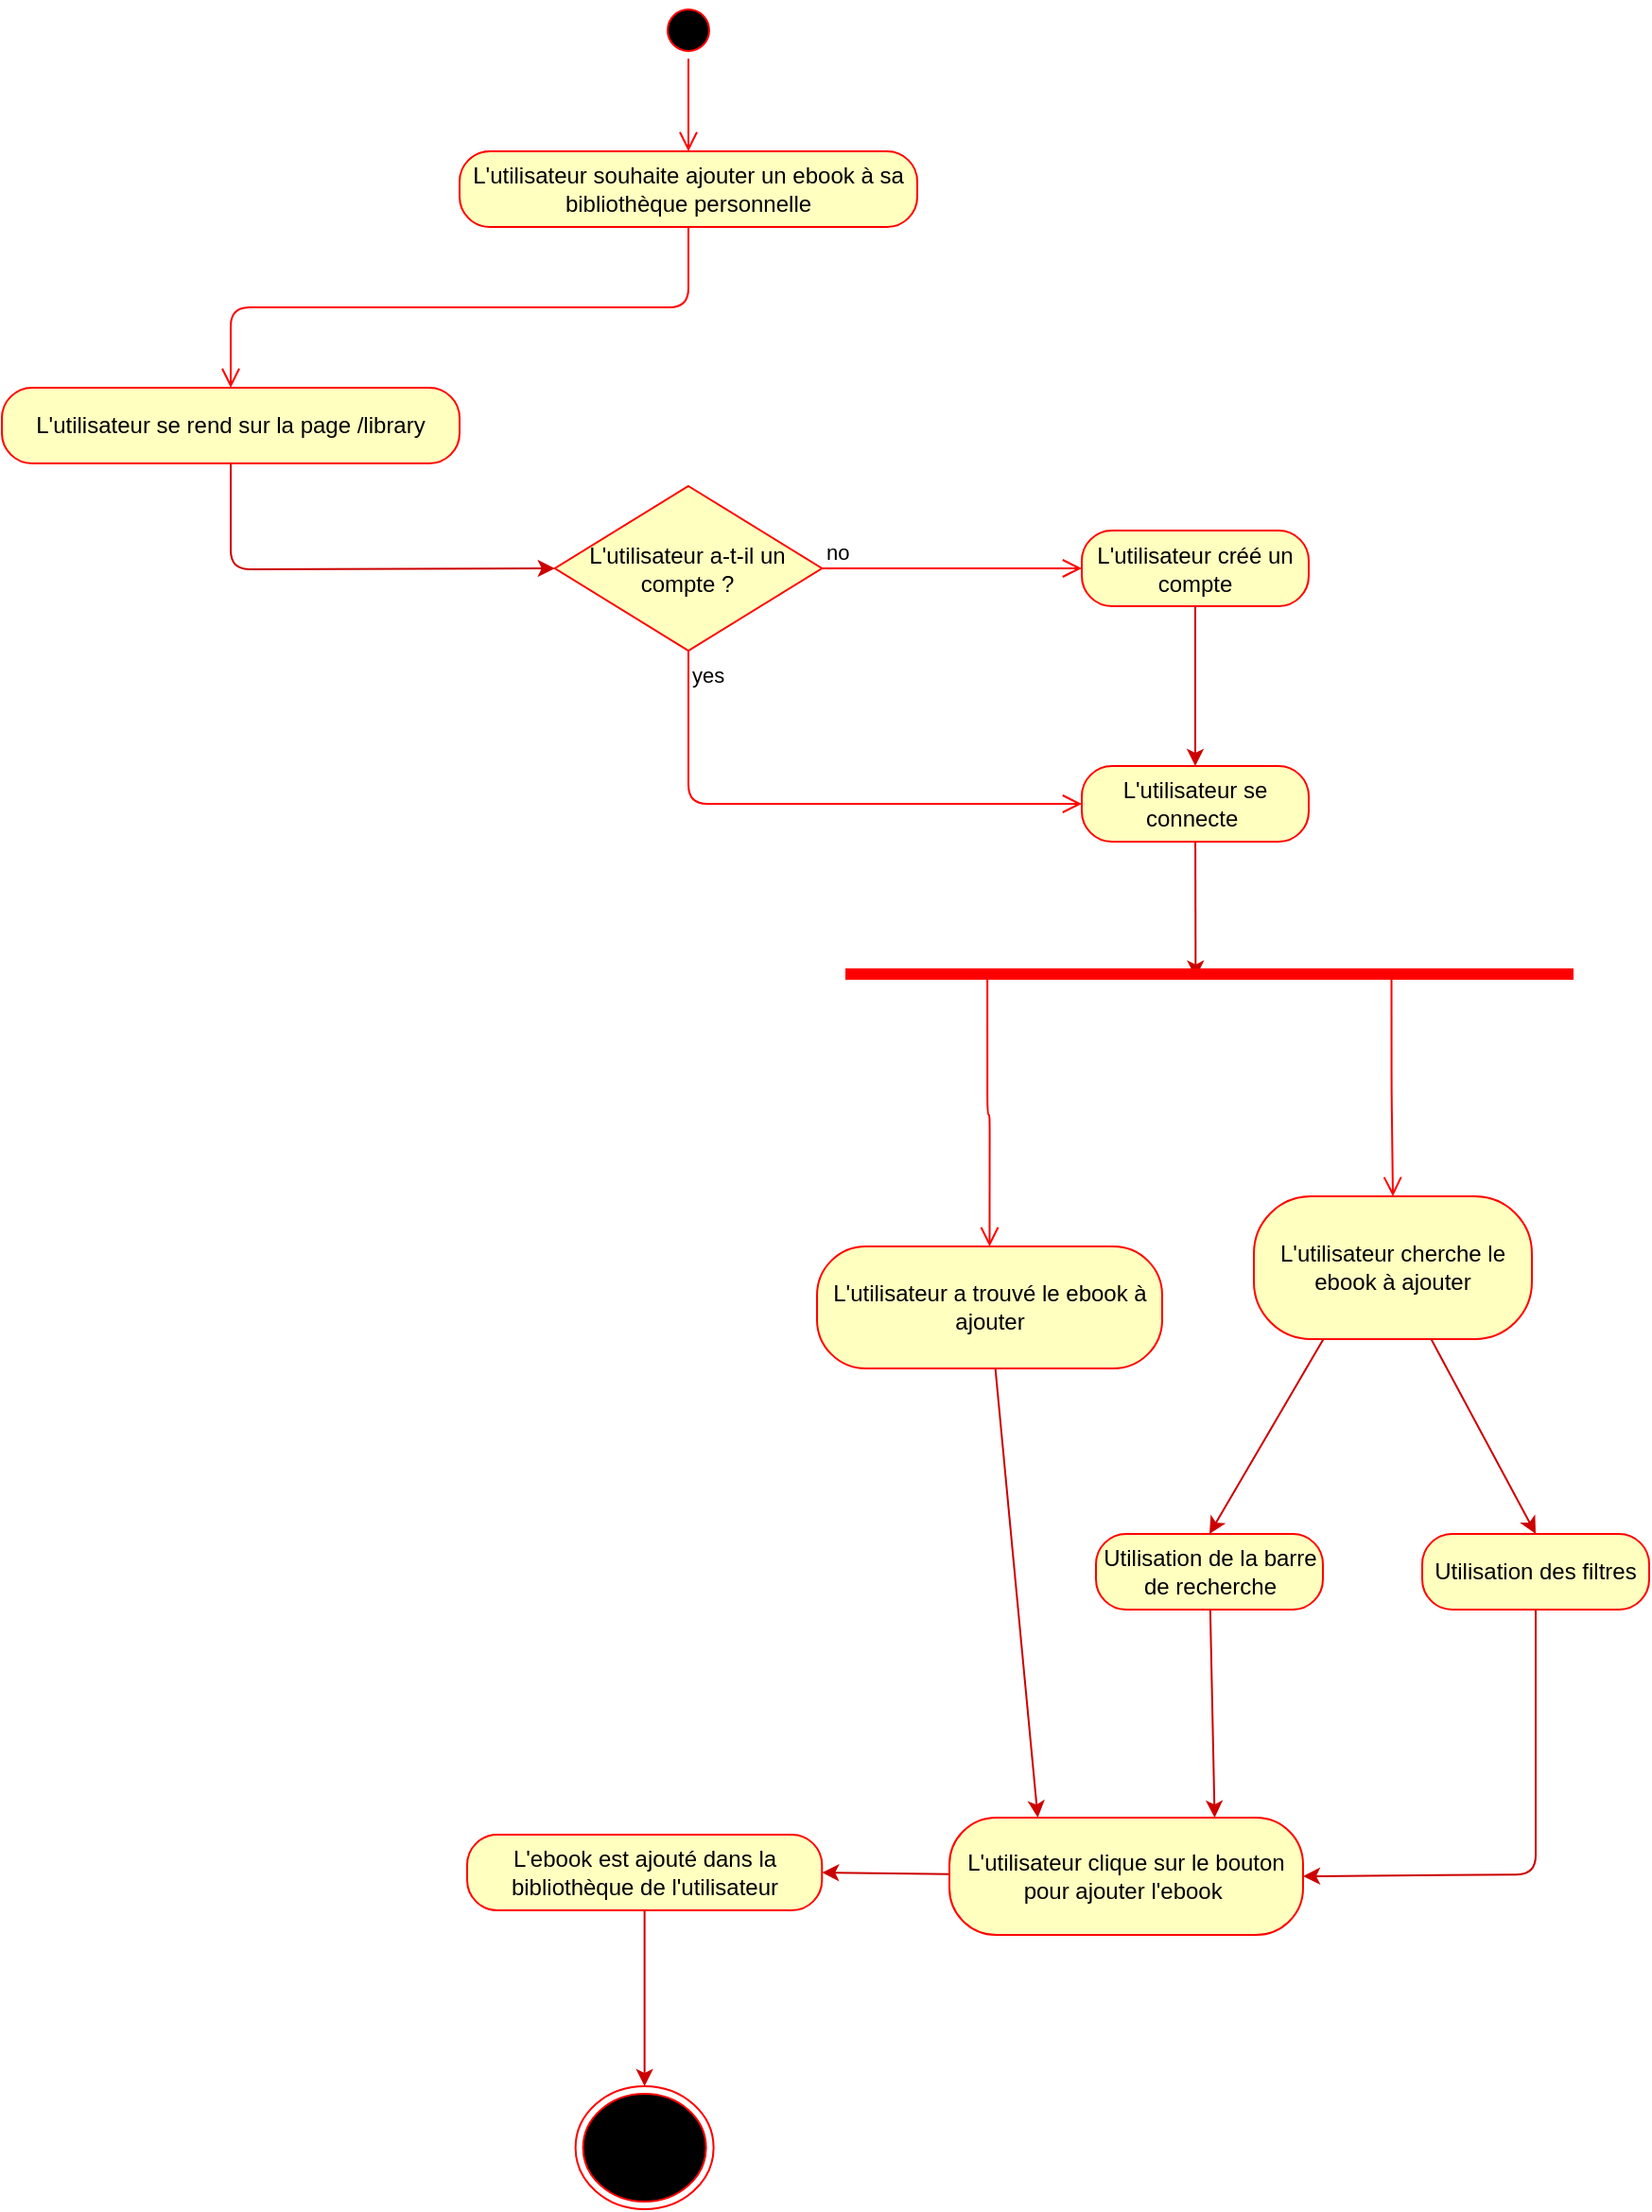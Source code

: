 <mxfile>
    <diagram name="Copy of Page-2" id="-FLEJG6GpmLpmSyYC5bo">
        <mxGraphModel dx="1590" dy="1090" grid="0" gridSize="10" guides="1" tooltips="1" connect="1" arrows="1" fold="1" page="1" pageScale="1" pageWidth="1169" pageHeight="1654" background="#FFFFFF" math="0" shadow="0">
            <root>
                <mxCell id="dRhl2SzCRUS3YTpGswZb-0"/>
                <mxCell id="dRhl2SzCRUS3YTpGswZb-1" parent="dRhl2SzCRUS3YTpGswZb-0"/>
                <mxCell id="dRhl2SzCRUS3YTpGswZb-3" value="" style="ellipse;html=1;shape=startState;fillColor=#000000;strokeColor=#ff0000;fontColor=#000000;" vertex="1" parent="dRhl2SzCRUS3YTpGswZb-1">
                    <mxGeometry x="634" y="98" width="30" height="30" as="geometry"/>
                </mxCell>
                <mxCell id="dRhl2SzCRUS3YTpGswZb-4" value="" style="edgeStyle=orthogonalEdgeStyle;html=1;verticalAlign=bottom;endArrow=open;endSize=8;strokeColor=#ff0000;fontColor=#000000;entryX=0.5;entryY=0;entryDx=0;entryDy=0;" edge="1" parent="dRhl2SzCRUS3YTpGswZb-1" source="dRhl2SzCRUS3YTpGswZb-3" target="dRhl2SzCRUS3YTpGswZb-5">
                    <mxGeometry relative="1" as="geometry">
                        <mxPoint x="495" y="178" as="targetPoint"/>
                    </mxGeometry>
                </mxCell>
                <mxCell id="dRhl2SzCRUS3YTpGswZb-5" value="&lt;span style=&quot;&quot;&gt;L'utilisateur souhaite ajouter un ebook à sa bibliothèque personnelle&lt;/span&gt;" style="rounded=1;whiteSpace=wrap;html=1;arcSize=40;fontColor=#000000;fillColor=#ffffc0;strokeColor=#ff0000;" vertex="1" parent="dRhl2SzCRUS3YTpGswZb-1">
                    <mxGeometry x="528" y="177" width="242" height="40" as="geometry"/>
                </mxCell>
                <mxCell id="dRhl2SzCRUS3YTpGswZb-6" value="" style="edgeStyle=orthogonalEdgeStyle;html=1;verticalAlign=bottom;endArrow=open;endSize=8;strokeColor=#ff0000;fontColor=#000000;entryX=0.5;entryY=0;entryDx=0;entryDy=0;" edge="1" parent="dRhl2SzCRUS3YTpGswZb-1" source="dRhl2SzCRUS3YTpGswZb-5" target="I-Xe6Y_EYi2xSJwtLORj-51">
                    <mxGeometry relative="1" as="geometry">
                        <mxPoint x="649.922" y="271.71" as="targetPoint"/>
                    </mxGeometry>
                </mxCell>
                <mxCell id="dRhl2SzCRUS3YTpGswZb-9" value="" style="edgeStyle=orthogonalEdgeStyle;html=1;verticalAlign=bottom;endArrow=open;endSize=8;strokeColor=#ff0000;fontColor=#000000;entryX=0.5;entryY=0;entryDx=0;entryDy=0;exitX=0.195;exitY=0.675;exitDx=0;exitDy=0;exitPerimeter=0;" edge="1" parent="dRhl2SzCRUS3YTpGswZb-1" source="I-Xe6Y_EYi2xSJwtLORj-41" target="I-Xe6Y_EYi2xSJwtLORj-7">
                    <mxGeometry relative="1" as="geometry">
                        <mxPoint x="424" y="319" as="targetPoint"/>
                        <mxPoint x="425" y="270" as="sourcePoint"/>
                    </mxGeometry>
                </mxCell>
                <mxCell id="dRhl2SzCRUS3YTpGswZb-54" value="" style="ellipse;html=1;shape=endState;fillColor=#000000;strokeColor=#ff0000;" vertex="1" parent="dRhl2SzCRUS3YTpGswZb-1">
                    <mxGeometry x="589.31" y="1200" width="73" height="65" as="geometry"/>
                </mxCell>
                <mxCell id="I-Xe6Y_EYi2xSJwtLORj-46" style="edgeStyle=none;html=1;entryX=0.25;entryY=0;entryDx=0;entryDy=0;strokeColor=#CC0000;fontColor=#FFFFFF;" edge="1" parent="dRhl2SzCRUS3YTpGswZb-1" source="I-Xe6Y_EYi2xSJwtLORj-7" target="I-Xe6Y_EYi2xSJwtLORj-33">
                    <mxGeometry relative="1" as="geometry"/>
                </mxCell>
                <mxCell id="I-Xe6Y_EYi2xSJwtLORj-7" value="L'utilisateur a trouvé le ebook à ajouter" style="rounded=1;whiteSpace=wrap;html=1;arcSize=40;fontColor=#000000;fillColor=#ffffc0;strokeColor=#ff0000;" vertex="1" parent="dRhl2SzCRUS3YTpGswZb-1">
                    <mxGeometry x="717" y="756" width="182.5" height="64.5" as="geometry"/>
                </mxCell>
                <mxCell id="I-Xe6Y_EYi2xSJwtLORj-10" value="&lt;font color=&quot;#000000&quot;&gt;L'utilisateur a-t-il un compte ?&lt;/font&gt;" style="rhombus;whiteSpace=wrap;html=1;fillColor=#ffffc0;strokeColor=#ff0000;" vertex="1" parent="dRhl2SzCRUS3YTpGswZb-1">
                    <mxGeometry x="578.38" y="354" width="141.25" height="87" as="geometry"/>
                </mxCell>
                <mxCell id="I-Xe6Y_EYi2xSJwtLORj-11" value="no" style="edgeStyle=orthogonalEdgeStyle;html=1;align=left;verticalAlign=bottom;endArrow=open;endSize=8;strokeColor=#ff0000;exitX=1;exitY=0.5;exitDx=0;exitDy=0;" edge="1" source="I-Xe6Y_EYi2xSJwtLORj-10" parent="dRhl2SzCRUS3YTpGswZb-1" target="I-Xe6Y_EYi2xSJwtLORj-21">
                    <mxGeometry x="-1" relative="1" as="geometry">
                        <mxPoint x="714" y="456" as="targetPoint"/>
                    </mxGeometry>
                </mxCell>
                <mxCell id="I-Xe6Y_EYi2xSJwtLORj-12" value="yes" style="edgeStyle=orthogonalEdgeStyle;html=1;align=left;verticalAlign=top;endArrow=open;endSize=8;strokeColor=#ff0000;entryX=0;entryY=0.5;entryDx=0;entryDy=0;exitX=0.5;exitY=1;exitDx=0;exitDy=0;" edge="1" source="I-Xe6Y_EYi2xSJwtLORj-10" parent="dRhl2SzCRUS3YTpGswZb-1" target="I-Xe6Y_EYi2xSJwtLORj-19">
                    <mxGeometry x="-1" relative="1" as="geometry">
                        <mxPoint x="552" y="876.5" as="targetPoint"/>
                        <Array as="points">
                            <mxPoint x="649" y="522"/>
                            <mxPoint x="810" y="522"/>
                        </Array>
                    </mxGeometry>
                </mxCell>
                <mxCell id="I-Xe6Y_EYi2xSJwtLORj-43" style="edgeStyle=none;html=1;entryX=0.481;entryY=0.688;entryDx=0;entryDy=0;entryPerimeter=0;strokeColor=#CC0000;fontColor=#FFFFFF;" edge="1" parent="dRhl2SzCRUS3YTpGswZb-1" source="I-Xe6Y_EYi2xSJwtLORj-19" target="I-Xe6Y_EYi2xSJwtLORj-41">
                    <mxGeometry relative="1" as="geometry"/>
                </mxCell>
                <mxCell id="I-Xe6Y_EYi2xSJwtLORj-19" value="L'utilisateur se connecte&amp;nbsp;" style="rounded=1;whiteSpace=wrap;html=1;arcSize=40;fontColor=#000000;fillColor=#ffffc0;strokeColor=#ff0000;" vertex="1" parent="dRhl2SzCRUS3YTpGswZb-1">
                    <mxGeometry x="857" y="502" width="120" height="40" as="geometry"/>
                </mxCell>
                <mxCell id="I-Xe6Y_EYi2xSJwtLORj-23" style="edgeStyle=none;html=1;entryX=0.5;entryY=0;entryDx=0;entryDy=0;strokeColor=#CC0000;fontColor=#FFFFFF;exitX=0.5;exitY=1;exitDx=0;exitDy=0;" edge="1" parent="dRhl2SzCRUS3YTpGswZb-1" source="I-Xe6Y_EYi2xSJwtLORj-21" target="I-Xe6Y_EYi2xSJwtLORj-19">
                    <mxGeometry relative="1" as="geometry">
                        <Array as="points"/>
                    </mxGeometry>
                </mxCell>
                <mxCell id="I-Xe6Y_EYi2xSJwtLORj-21" value="L'utilisateur créé un compte" style="rounded=1;whiteSpace=wrap;html=1;arcSize=40;fontColor=#000000;fillColor=#ffffc0;strokeColor=#ff0000;" vertex="1" parent="dRhl2SzCRUS3YTpGswZb-1">
                    <mxGeometry x="857" y="377.5" width="120" height="40" as="geometry"/>
                </mxCell>
                <mxCell id="I-Xe6Y_EYi2xSJwtLORj-35" style="edgeStyle=none;html=1;entryX=1;entryY=0.5;entryDx=0;entryDy=0;strokeColor=#CC0000;fontColor=#FFFFFF;" edge="1" parent="dRhl2SzCRUS3YTpGswZb-1" source="I-Xe6Y_EYi2xSJwtLORj-28" target="I-Xe6Y_EYi2xSJwtLORj-33">
                    <mxGeometry relative="1" as="geometry">
                        <Array as="points">
                            <mxPoint x="1097" y="1088"/>
                        </Array>
                    </mxGeometry>
                </mxCell>
                <mxCell id="I-Xe6Y_EYi2xSJwtLORj-28" value="Utilisation des filtres" style="rounded=1;whiteSpace=wrap;html=1;arcSize=40;fontColor=#000000;fillColor=#ffffc0;strokeColor=#ff0000;" vertex="1" parent="dRhl2SzCRUS3YTpGswZb-1">
                    <mxGeometry x="1037" y="908" width="120" height="40" as="geometry"/>
                </mxCell>
                <mxCell id="I-Xe6Y_EYi2xSJwtLORj-34" style="edgeStyle=none;html=1;entryX=0.75;entryY=0;entryDx=0;entryDy=0;strokeColor=#CC0000;fontColor=#FFFFFF;" edge="1" parent="dRhl2SzCRUS3YTpGswZb-1" source="I-Xe6Y_EYi2xSJwtLORj-31" target="I-Xe6Y_EYi2xSJwtLORj-33">
                    <mxGeometry relative="1" as="geometry"/>
                </mxCell>
                <mxCell id="I-Xe6Y_EYi2xSJwtLORj-31" value="Utilisation de la barre de recherche" style="rounded=1;whiteSpace=wrap;html=1;arcSize=40;fontColor=#000000;fillColor=#ffffc0;strokeColor=#ff0000;" vertex="1" parent="dRhl2SzCRUS3YTpGswZb-1">
                    <mxGeometry x="864.5" y="908" width="120" height="40" as="geometry"/>
                </mxCell>
                <mxCell id="I-Xe6Y_EYi2xSJwtLORj-49" style="edgeStyle=none;html=1;entryX=1;entryY=0.5;entryDx=0;entryDy=0;strokeColor=#CC0000;fontColor=#FFFFFF;" edge="1" parent="dRhl2SzCRUS3YTpGswZb-1" source="I-Xe6Y_EYi2xSJwtLORj-33" target="I-Xe6Y_EYi2xSJwtLORj-48">
                    <mxGeometry relative="1" as="geometry"/>
                </mxCell>
                <mxCell id="I-Xe6Y_EYi2xSJwtLORj-33" value="L'utilisateur clique sur le bouton pour ajouter l'ebook&amp;nbsp;" style="rounded=1;whiteSpace=wrap;html=1;arcSize=40;fontColor=#000000;fillColor=#ffffc0;strokeColor=#ff0000;" vertex="1" parent="dRhl2SzCRUS3YTpGswZb-1">
                    <mxGeometry x="787" y="1058" width="187" height="62" as="geometry"/>
                </mxCell>
                <mxCell id="I-Xe6Y_EYi2xSJwtLORj-44" style="edgeStyle=none;html=1;entryX=0.5;entryY=0;entryDx=0;entryDy=0;strokeColor=#CC0000;fontColor=#FFFFFF;" edge="1" parent="dRhl2SzCRUS3YTpGswZb-1" source="I-Xe6Y_EYi2xSJwtLORj-40" target="I-Xe6Y_EYi2xSJwtLORj-28">
                    <mxGeometry relative="1" as="geometry"/>
                </mxCell>
                <mxCell id="I-Xe6Y_EYi2xSJwtLORj-45" style="edgeStyle=none;html=1;exitX=0.25;exitY=1;exitDx=0;exitDy=0;entryX=0.5;entryY=0;entryDx=0;entryDy=0;strokeColor=#CC0000;fontColor=#FFFFFF;" edge="1" parent="dRhl2SzCRUS3YTpGswZb-1" source="I-Xe6Y_EYi2xSJwtLORj-40" target="I-Xe6Y_EYi2xSJwtLORj-31">
                    <mxGeometry relative="1" as="geometry"/>
                </mxCell>
                <mxCell id="I-Xe6Y_EYi2xSJwtLORj-40" value="L'utilisateur cherche le ebook à ajouter" style="rounded=1;whiteSpace=wrap;html=1;arcSize=40;fontColor=#000000;fillColor=#ffffc0;strokeColor=#ff0000;" vertex="1" parent="dRhl2SzCRUS3YTpGswZb-1">
                    <mxGeometry x="948" y="729.5" width="147" height="75.5" as="geometry"/>
                </mxCell>
                <mxCell id="I-Xe6Y_EYi2xSJwtLORj-41" value="" style="shape=line;html=1;strokeWidth=6;strokeColor=#ff0000;fontColor=#FFFFFF;" vertex="1" parent="dRhl2SzCRUS3YTpGswZb-1">
                    <mxGeometry x="732" y="607" width="385" height="10" as="geometry"/>
                </mxCell>
                <mxCell id="I-Xe6Y_EYi2xSJwtLORj-42" value="" style="edgeStyle=orthogonalEdgeStyle;html=1;verticalAlign=bottom;endArrow=open;endSize=8;strokeColor=#ff0000;fontColor=#FFFFFF;exitX=0.75;exitY=0.5;exitDx=0;exitDy=0;exitPerimeter=0;" edge="1" source="I-Xe6Y_EYi2xSJwtLORj-41" parent="dRhl2SzCRUS3YTpGswZb-1" target="I-Xe6Y_EYi2xSJwtLORj-40">
                    <mxGeometry relative="1" as="geometry">
                        <mxPoint x="901" y="725" as="targetPoint"/>
                    </mxGeometry>
                </mxCell>
                <mxCell id="I-Xe6Y_EYi2xSJwtLORj-50" style="edgeStyle=none;html=1;strokeColor=#CC0000;fontColor=#FFFFFF;" edge="1" parent="dRhl2SzCRUS3YTpGswZb-1" source="I-Xe6Y_EYi2xSJwtLORj-48" target="dRhl2SzCRUS3YTpGswZb-54">
                    <mxGeometry relative="1" as="geometry"/>
                </mxCell>
                <mxCell id="I-Xe6Y_EYi2xSJwtLORj-48" value="L'ebook est ajouté dans la bibliothèque de l'utilisateur" style="rounded=1;whiteSpace=wrap;html=1;arcSize=40;fontColor=#000000;fillColor=#ffffc0;strokeColor=#ff0000;" vertex="1" parent="dRhl2SzCRUS3YTpGswZb-1">
                    <mxGeometry x="532" y="1067" width="187.63" height="40" as="geometry"/>
                </mxCell>
                <mxCell id="I-Xe6Y_EYi2xSJwtLORj-52" style="edgeStyle=none;html=1;exitX=0.5;exitY=1;exitDx=0;exitDy=0;entryX=0;entryY=0.5;entryDx=0;entryDy=0;strokeColor=#CC0000;fontColor=#FFFFFF;" edge="1" parent="dRhl2SzCRUS3YTpGswZb-1" source="I-Xe6Y_EYi2xSJwtLORj-51" target="I-Xe6Y_EYi2xSJwtLORj-10">
                    <mxGeometry relative="1" as="geometry">
                        <Array as="points">
                            <mxPoint x="407" y="398"/>
                        </Array>
                    </mxGeometry>
                </mxCell>
                <mxCell id="I-Xe6Y_EYi2xSJwtLORj-51" value="&lt;span style=&quot;&quot;&gt;L'utilisateur se rend sur la page /library&lt;/span&gt;" style="rounded=1;whiteSpace=wrap;html=1;arcSize=40;fontColor=#000000;fillColor=#ffffc0;strokeColor=#ff0000;" vertex="1" parent="dRhl2SzCRUS3YTpGswZb-1">
                    <mxGeometry x="286" y="302" width="242" height="40" as="geometry"/>
                </mxCell>
            </root>
        </mxGraphModel>
    </diagram>
    <diagram id="vMwT53JufwZwW6NPW3oS" name="Page-2">
        <mxGraphModel dx="954" dy="654" grid="0" gridSize="10" guides="1" tooltips="1" connect="1" arrows="1" fold="1" page="1" pageScale="1" pageWidth="1169" pageHeight="1654" background="#FFFFFF" math="0" shadow="0">
            <root>
                <mxCell id="0"/>
                <mxCell id="1" parent="0"/>
                <mxCell id="K_jpLzWlt72tsUxyTivp-4" value="EDITION DE LA USER LIBRAIRIE" style="text;html=1;align=center;verticalAlign=middle;resizable=0;points=[];autosize=1;strokeColor=none;fillColor=none;fontColor=#000000;" parent="1" vertex="1">
                    <mxGeometry x="394" y="68" width="202" height="26" as="geometry"/>
                </mxCell>
                <mxCell id="K_jpLzWlt72tsUxyTivp-11" value="" style="ellipse;html=1;shape=startState;fillColor=#000000;strokeColor=#ff0000;fontColor=#000000;" parent="1" vertex="1">
                    <mxGeometry x="480" y="113" width="30" height="30" as="geometry"/>
                </mxCell>
                <mxCell id="K_jpLzWlt72tsUxyTivp-12" value="" style="edgeStyle=orthogonalEdgeStyle;html=1;verticalAlign=bottom;endArrow=open;endSize=8;strokeColor=#ff0000;fontColor=#000000;" parent="1" source="K_jpLzWlt72tsUxyTivp-11" edge="1">
                    <mxGeometry relative="1" as="geometry">
                        <mxPoint x="495" y="178" as="targetPoint"/>
                    </mxGeometry>
                </mxCell>
                <mxCell id="K_jpLzWlt72tsUxyTivp-13" value="Connexion à la User Library" style="rounded=1;whiteSpace=wrap;html=1;arcSize=40;fontColor=#000000;fillColor=#ffffc0;strokeColor=#ff0000;" parent="1" vertex="1">
                    <mxGeometry x="435" y="180" width="120" height="40" as="geometry"/>
                </mxCell>
                <mxCell id="K_jpLzWlt72tsUxyTivp-14" value="" style="edgeStyle=orthogonalEdgeStyle;html=1;verticalAlign=bottom;endArrow=open;endSize=8;strokeColor=#ff0000;fontColor=#000000;" parent="1" source="K_jpLzWlt72tsUxyTivp-13" edge="1">
                    <mxGeometry relative="1" as="geometry">
                        <mxPoint x="495" y="263" as="targetPoint"/>
                    </mxGeometry>
                </mxCell>
                <mxCell id="K_jpLzWlt72tsUxyTivp-15" value="" style="shape=line;html=1;strokeWidth=6;strokeColor=#ff0000;fontColor=#000000;" parent="1" vertex="1">
                    <mxGeometry x="329" y="266" width="567" height="10" as="geometry"/>
                </mxCell>
                <mxCell id="K_jpLzWlt72tsUxyTivp-17" value="" style="edgeStyle=orthogonalEdgeStyle;html=1;verticalAlign=bottom;endArrow=open;endSize=8;strokeColor=#ff0000;fontColor=#000000;" parent="1" edge="1">
                    <mxGeometry relative="1" as="geometry">
                        <mxPoint x="788" y="318" as="targetPoint"/>
                        <mxPoint x="788" y="275" as="sourcePoint"/>
                    </mxGeometry>
                </mxCell>
                <mxCell id="K_jpLzWlt72tsUxyTivp-18" value="" style="edgeStyle=orthogonalEdgeStyle;html=1;verticalAlign=bottom;endArrow=open;endSize=8;strokeColor=#ff0000;fontColor=#000000;" parent="1" edge="1">
                    <mxGeometry relative="1" as="geometry">
                        <mxPoint x="424" y="319" as="targetPoint"/>
                        <mxPoint x="424" y="276" as="sourcePoint"/>
                    </mxGeometry>
                </mxCell>
                <mxCell id="K_jpLzWlt72tsUxyTivp-19" value="UserLibrary" style="swimlane;fontStyle=1;align=center;verticalAlign=middle;childLayout=stackLayout;horizontal=1;startSize=30;horizontalStack=0;resizeParent=0;resizeLast=1;container=0;fontColor=#000000;collapsible=0;rounded=1;arcSize=30;strokeColor=#ff0000;fillColor=#ffffc0;swimlaneFillColor=#ffffc0;dropTarget=0;" parent="1" vertex="1">
                    <mxGeometry x="358" y="318" width="131" height="49" as="geometry"/>
                </mxCell>
                <mxCell id="K_jpLzWlt72tsUxyTivp-20" value="Les ebooks de la UL" style="text;html=1;strokeColor=none;fillColor=none;align=center;verticalAlign=middle;spacingLeft=4;spacingRight=4;whiteSpace=wrap;overflow=hidden;rotatable=0;fontColor=#000000;" parent="K_jpLzWlt72tsUxyTivp-19" vertex="1">
                    <mxGeometry y="30" width="131" height="19" as="geometry"/>
                </mxCell>
                <mxCell id="K_jpLzWlt72tsUxyTivp-21" value="" style="edgeStyle=orthogonalEdgeStyle;html=1;verticalAlign=bottom;endArrow=open;endSize=8;strokeColor=#ff0000;fontColor=#000000;" parent="1" source="K_jpLzWlt72tsUxyTivp-19" edge="1">
                    <mxGeometry relative="1" as="geometry">
                        <mxPoint x="424" y="435" as="targetPoint"/>
                    </mxGeometry>
                </mxCell>
                <mxCell id="K_jpLzWlt72tsUxyTivp-22" value="Favoris " style="swimlane;fontStyle=1;align=center;verticalAlign=middle;childLayout=stackLayout;horizontal=1;startSize=30;horizontalStack=0;resizeParent=0;resizeLast=1;container=0;fontColor=#000000;collapsible=0;rounded=1;arcSize=0;strokeColor=#ff0000;fillColor=#ffffc0;swimlaneFillColor=#ffffc0;dropTarget=0;gradientColor=none;" parent="1" vertex="1">
                    <mxGeometry x="718" y="320" width="131" height="49" as="geometry"/>
                </mxCell>
                <mxCell id="K_jpLzWlt72tsUxyTivp-23" value="Les ebooks favoris" style="text;html=1;strokeColor=none;fillColor=none;align=center;verticalAlign=middle;spacingLeft=4;spacingRight=4;whiteSpace=wrap;overflow=hidden;rotatable=0;fontColor=#000000;" parent="K_jpLzWlt72tsUxyTivp-22" vertex="1">
                    <mxGeometry y="30" width="131" height="19" as="geometry"/>
                </mxCell>
                <mxCell id="jdc1paTYsWZi0XMXpC_3-1" value="" style="shape=line;html=1;strokeWidth=6;strokeColor=#ff0000;fontColor=#000000;gradientColor=none;" parent="1" vertex="1">
                    <mxGeometry x="323.5" y="437" width="200" height="10" as="geometry"/>
                </mxCell>
                <mxCell id="jdc1paTYsWZi0XMXpC_3-3" value="" style="edgeStyle=orthogonalEdgeStyle;html=1;verticalAlign=bottom;endArrow=open;endSize=8;strokeColor=#ff0000;fontColor=#000000;" parent="1" edge="1">
                    <mxGeometry relative="1" as="geometry">
                        <mxPoint x="351" y="512" as="targetPoint"/>
                        <mxPoint x="351" y="442" as="sourcePoint"/>
                    </mxGeometry>
                </mxCell>
                <mxCell id="jdc1paTYsWZi0XMXpC_3-4" value="" style="edgeStyle=orthogonalEdgeStyle;html=1;verticalAlign=bottom;endArrow=open;endSize=8;strokeColor=#ff0000;fontColor=#000000;" parent="1" edge="1">
                    <mxGeometry relative="1" as="geometry">
                        <mxPoint x="489" y="513" as="targetPoint"/>
                        <mxPoint x="489" y="443" as="sourcePoint"/>
                    </mxGeometry>
                </mxCell>
                <mxCell id="jdc1paTYsWZi0XMXpC_3-5" value="&quot;Ajouter un ebook à la librarie&quot;" style="rounded=1;whiteSpace=wrap;html=1;arcSize=40;fontColor=#000000;fillColor=#ffffc0;strokeColor=#ff0000;" parent="1" vertex="1">
                    <mxGeometry x="291" y="511" width="111" height="33" as="geometry"/>
                </mxCell>
                <mxCell id="jdc1paTYsWZi0XMXpC_3-6" value="" style="edgeStyle=orthogonalEdgeStyle;html=1;verticalAlign=bottom;endArrow=open;endSize=8;strokeColor=#ff0000;fontColor=#000000;" parent="1" source="jdc1paTYsWZi0XMXpC_3-5" edge="1">
                    <mxGeometry relative="1" as="geometry">
                        <mxPoint x="346" y="579" as="targetPoint"/>
                    </mxGeometry>
                </mxCell>
                <mxCell id="jdc1paTYsWZi0XMXpC_3-7" value="&quot;Supprimer un ebook de la librarie&quot;" style="rounded=1;whiteSpace=wrap;html=1;arcSize=40;fontColor=#000000;fillColor=#ffffc0;strokeColor=#ff0000;" parent="1" vertex="1">
                    <mxGeometry x="431" y="511" width="110.5" height="36" as="geometry"/>
                </mxCell>
                <mxCell id="jdc1paTYsWZi0XMXpC_3-8" value="" style="edgeStyle=orthogonalEdgeStyle;html=1;verticalAlign=bottom;endArrow=open;endSize=8;strokeColor=#ff0000;fontColor=#000000;" parent="1" source="jdc1paTYsWZi0XMXpC_3-7" edge="1">
                    <mxGeometry relative="1" as="geometry">
                        <mxPoint x="486" y="613" as="targetPoint"/>
                    </mxGeometry>
                </mxCell>
                <mxCell id="jdc1paTYsWZi0XMXpC_3-9" value="&lt;font style=&quot;font-size: 7px;&quot;&gt;&quot;Ebook déjà présent?&quot;&lt;/font&gt;" style="rhombus;whiteSpace=wrap;html=1;fillColor=#ffffc0;strokeColor=#ff0000;fontColor=#000000;" parent="1" vertex="1">
                    <mxGeometry x="307" y="580" width="80" height="40" as="geometry"/>
                </mxCell>
                <mxCell id="jdc1paTYsWZi0XMXpC_3-10" value="&lt;font color=&quot;#e6e6e6&quot;&gt;OUI&lt;/font&gt;" style="edgeStyle=orthogonalEdgeStyle;html=1;align=left;verticalAlign=bottom;endArrow=open;endSize=8;strokeColor=#ff0000;fontColor=#000000;exitX=0;exitY=0.5;exitDx=0;exitDy=0;" parent="1" source="jdc1paTYsWZi0XMXpC_3-9" edge="1">
                    <mxGeometry x="-1" relative="1" as="geometry">
                        <mxPoint x="322" y="441" as="targetPoint"/>
                        <Array as="points">
                            <mxPoint x="218" y="600"/>
                        </Array>
                        <mxPoint as="offset"/>
                    </mxGeometry>
                </mxCell>
                <mxCell id="jdc1paTYsWZi0XMXpC_3-11" value="&lt;font color=&quot;#ffffff&quot;&gt;NON&lt;/font&gt;" style="edgeStyle=orthogonalEdgeStyle;html=1;align=left;verticalAlign=top;endArrow=open;endSize=8;strokeColor=#ff0000;fontColor=#000000;" parent="1" source="jdc1paTYsWZi0XMXpC_3-9" edge="1">
                    <mxGeometry x="-1" relative="1" as="geometry">
                        <mxPoint x="347" y="680" as="targetPoint"/>
                    </mxGeometry>
                </mxCell>
                <mxCell id="jdc1paTYsWZi0XMXpC_3-12" value="&quot;Ajout de l'ebook à la librarie&quot;" style="rounded=1;whiteSpace=wrap;html=1;arcSize=40;fontColor=#000000;fillColor=#ffffc0;strokeColor=#ff0000;fontSize=7;" parent="1" vertex="1">
                    <mxGeometry x="298.25" y="679" width="96.5" height="18" as="geometry"/>
                </mxCell>
                <mxCell id="jdc1paTYsWZi0XMXpC_3-13" value="" style="edgeStyle=orthogonalEdgeStyle;html=1;verticalAlign=bottom;endArrow=open;endSize=8;strokeColor=#ff0000;fontSize=7;fontColor=#FFFFFF;entryX=0.061;entryY=0.2;entryDx=0;entryDy=0;entryPerimeter=0;" parent="1" source="jdc1paTYsWZi0XMXpC_3-12" target="jdc1paTYsWZi0XMXpC_3-48" edge="1">
                    <mxGeometry relative="1" as="geometry">
                        <mxPoint x="347" y="780" as="targetPoint"/>
                    </mxGeometry>
                </mxCell>
                <mxCell id="jdc1paTYsWZi0XMXpC_3-14" value="&lt;font color=&quot;#000000&quot;&gt;&quot;Présent dans Favoris ?&quot;&lt;/font&gt;" style="rhombus;whiteSpace=wrap;html=1;fillColor=#ffffc0;strokeColor=#ff0000;fontSize=7;fontColor=#FFFFFF;" parent="1" vertex="1">
                    <mxGeometry x="459" y="613" width="54" height="31" as="geometry"/>
                </mxCell>
                <mxCell id="jdc1paTYsWZi0XMXpC_3-15" value="OUI" style="edgeStyle=orthogonalEdgeStyle;html=1;align=left;verticalAlign=bottom;endArrow=open;endSize=8;strokeColor=#ff0000;fontSize=7;fontColor=#FFFFFF;" parent="1" source="jdc1paTYsWZi0XMXpC_3-14" edge="1">
                    <mxGeometry x="-1" relative="1" as="geometry">
                        <mxPoint x="645" y="629" as="targetPoint"/>
                        <mxPoint as="offset"/>
                    </mxGeometry>
                </mxCell>
                <mxCell id="jdc1paTYsWZi0XMXpC_3-16" value="NON" style="edgeStyle=orthogonalEdgeStyle;html=1;align=left;verticalAlign=top;endArrow=open;endSize=8;strokeColor=#ff0000;fontSize=7;fontColor=#FFFFFF;" parent="1" source="jdc1paTYsWZi0XMXpC_3-14" edge="1">
                    <mxGeometry x="-1" relative="1" as="geometry">
                        <mxPoint x="486" y="679" as="targetPoint"/>
                    </mxGeometry>
                </mxCell>
                <mxCell id="jdc1paTYsWZi0XMXpC_3-19" value="&quot;Suppression du ebook de la librarie&quot;" style="rounded=1;whiteSpace=wrap;html=1;arcSize=40;fontColor=#000000;fillColor=#ffffc0;strokeColor=#ff0000;fontSize=7;" parent="1" vertex="1">
                    <mxGeometry x="437.75" y="679" width="96.5" height="18" as="geometry"/>
                </mxCell>
                <mxCell id="jdc1paTYsWZi0XMXpC_3-20" value="" style="edgeStyle=orthogonalEdgeStyle;html=1;verticalAlign=bottom;endArrow=open;endSize=8;strokeColor=#ff0000;fontColor=#000000;" parent="1" edge="1">
                    <mxGeometry relative="1" as="geometry">
                        <mxPoint x="785" y="430" as="targetPoint"/>
                        <mxPoint x="784.999" y="371" as="sourcePoint"/>
                    </mxGeometry>
                </mxCell>
                <mxCell id="jdc1paTYsWZi0XMXpC_3-21" value="" style="shape=line;html=1;strokeWidth=6;strokeColor=#ff0000;fontColor=#000000;gradientColor=none;" parent="1" vertex="1">
                    <mxGeometry x="683.5" y="429" width="448.5" height="10" as="geometry"/>
                </mxCell>
                <mxCell id="jdc1paTYsWZi0XMXpC_3-22" value="" style="edgeStyle=orthogonalEdgeStyle;html=1;verticalAlign=bottom;endArrow=open;endSize=8;strokeColor=#ff0000;fontColor=#000000;" parent="1" edge="1">
                    <mxGeometry relative="1" as="geometry">
                        <mxPoint x="705" y="507" as="targetPoint"/>
                        <mxPoint x="705" y="437" as="sourcePoint"/>
                    </mxGeometry>
                </mxCell>
                <mxCell id="jdc1paTYsWZi0XMXpC_3-23" value="" style="edgeStyle=orthogonalEdgeStyle;html=1;verticalAlign=bottom;endArrow=open;endSize=8;strokeColor=#ff0000;fontColor=#000000;" parent="1" edge="1">
                    <mxGeometry relative="1" as="geometry">
                        <mxPoint x="873" y="503" as="targetPoint"/>
                        <mxPoint x="873" y="433" as="sourcePoint"/>
                        <Array as="points">
                            <mxPoint x="873" y="477"/>
                            <mxPoint x="873" y="477"/>
                        </Array>
                    </mxGeometry>
                </mxCell>
                <mxCell id="jdc1paTYsWZi0XMXpC_3-24" value="" style="edgeStyle=orthogonalEdgeStyle;html=1;verticalAlign=bottom;endArrow=open;endSize=8;strokeColor=#ff0000;fontColor=#000000;" parent="1" edge="1">
                    <mxGeometry relative="1" as="geometry">
                        <mxPoint x="1051" y="509" as="targetPoint"/>
                        <mxPoint x="1051" y="439" as="sourcePoint"/>
                    </mxGeometry>
                </mxCell>
                <mxCell id="jdc1paTYsWZi0XMXpC_3-25" value="&quot;Supprimer un ebook des Favoris&quot;" style="rounded=1;whiteSpace=wrap;html=1;arcSize=40;fontColor=#000000;fillColor=#ffffc0;strokeColor=#ff0000;" parent="1" vertex="1">
                    <mxGeometry x="649" y="509.5" width="110.5" height="36" as="geometry"/>
                </mxCell>
                <mxCell id="jdc1paTYsWZi0XMXpC_3-26" value="" style="edgeStyle=orthogonalEdgeStyle;html=1;verticalAlign=bottom;endArrow=open;endSize=8;strokeColor=#ff0000;fontColor=#000000;" parent="1" edge="1">
                    <mxGeometry relative="1" as="geometry">
                        <mxPoint x="703.66" y="614" as="targetPoint"/>
                        <mxPoint x="703.66" y="544" as="sourcePoint"/>
                    </mxGeometry>
                </mxCell>
                <mxCell id="jdc1paTYsWZi0XMXpC_3-27" value="&quot;Suppression du ebook des Favoris&quot;" style="rounded=1;whiteSpace=wrap;html=1;arcSize=40;fontColor=#000000;fillColor=#ffffc0;strokeColor=#ff0000;" parent="1" vertex="1">
                    <mxGeometry x="649" y="616" width="110.5" height="36" as="geometry"/>
                </mxCell>
                <mxCell id="jdc1paTYsWZi0XMXpC_3-29" value="&quot;Ajouter un ebook aux Favoris&quot;" style="rounded=1;whiteSpace=wrap;html=1;arcSize=40;fontColor=#000000;fillColor=#ffffc0;strokeColor=#ff0000;" parent="1" vertex="1">
                    <mxGeometry x="815" y="505" width="111" height="33" as="geometry"/>
                </mxCell>
                <mxCell id="jdc1paTYsWZi0XMXpC_3-31" value="" style="edgeStyle=orthogonalEdgeStyle;html=1;verticalAlign=bottom;endArrow=open;endSize=8;strokeColor=#ff0000;fontColor=#000000;" parent="1" edge="1">
                    <mxGeometry relative="1" as="geometry">
                        <mxPoint x="869.91" y="606" as="targetPoint"/>
                        <mxPoint x="870" y="538" as="sourcePoint"/>
                        <Array as="points">
                            <mxPoint x="869.91" y="580"/>
                            <mxPoint x="869.91" y="580"/>
                        </Array>
                    </mxGeometry>
                </mxCell>
                <mxCell id="jdc1paTYsWZi0XMXpC_3-32" value="&quot;Il y a déjà 5 ebooks en favoris &quot;" style="rhombus;whiteSpace=wrap;html=1;fillColor=#ffffc0;strokeColor=#ff0000;fontSize=7;fontColor=#000000;" parent="1" vertex="1">
                    <mxGeometry x="829" y="609" width="80" height="40" as="geometry"/>
                </mxCell>
                <mxCell id="jdc1paTYsWZi0XMXpC_3-33" value="&lt;font color=&quot;#ffffff&quot;&gt;OUI&lt;/font&gt;" style="edgeStyle=orthogonalEdgeStyle;html=1;align=left;verticalAlign=bottom;endArrow=open;endSize=8;strokeColor=#ff0000;fontSize=7;fontColor=#000000;entryX=1;entryY=0.5;entryDx=0;entryDy=0;" parent="1" source="jdc1paTYsWZi0XMXpC_3-32" target="jdc1paTYsWZi0XMXpC_3-25" edge="1">
                    <mxGeometry x="-1" relative="1" as="geometry">
                        <mxPoint x="786" y="527" as="targetPoint"/>
                        <mxPoint as="offset"/>
                    </mxGeometry>
                </mxCell>
                <mxCell id="jdc1paTYsWZi0XMXpC_3-34" value="&lt;font color=&quot;#e6e6e6&quot;&gt;NON&lt;/font&gt;" style="edgeStyle=orthogonalEdgeStyle;html=1;align=left;verticalAlign=top;endArrow=open;endSize=8;strokeColor=#ff0000;fontSize=7;fontColor=#000000;" parent="1" source="jdc1paTYsWZi0XMXpC_3-32" edge="1">
                    <mxGeometry x="-1" relative="1" as="geometry">
                        <mxPoint x="869" y="709" as="targetPoint"/>
                    </mxGeometry>
                </mxCell>
                <mxCell id="jdc1paTYsWZi0XMXpC_3-37" value="&quot;Ajout du ebook aux favoris&quot;" style="rounded=1;whiteSpace=wrap;html=1;arcSize=40;fontColor=#000000;fillColor=#ffffc0;strokeColor=#ff0000;" parent="1" vertex="1">
                    <mxGeometry x="815.5" y="707" width="110.5" height="36" as="geometry"/>
                </mxCell>
                <mxCell id="jdc1paTYsWZi0XMXpC_3-40" value="&quot;Modifier le classelement&quot;" style="rounded=1;whiteSpace=wrap;html=1;arcSize=40;fontColor=#000000;fillColor=#ffffc0;strokeColor=#ff0000;" parent="1" vertex="1">
                    <mxGeometry x="996" y="505" width="111" height="33" as="geometry"/>
                </mxCell>
                <mxCell id="jdc1paTYsWZi0XMXpC_3-41" value="" style="edgeStyle=orthogonalEdgeStyle;html=1;verticalAlign=bottom;endArrow=open;endSize=8;strokeColor=#ff0000;fontColor=#000000;" parent="1" edge="1">
                    <mxGeometry relative="1" as="geometry">
                        <mxPoint x="1051.0" y="606" as="targetPoint"/>
                        <mxPoint x="1051.09" y="538" as="sourcePoint"/>
                        <Array as="points">
                            <mxPoint x="1051" y="580"/>
                            <mxPoint x="1051" y="580"/>
                        </Array>
                    </mxGeometry>
                </mxCell>
                <mxCell id="jdc1paTYsWZi0XMXpC_3-42" value="&quot;Mise en place du nouveau classement&quot;" style="rounded=1;whiteSpace=wrap;html=1;arcSize=40;fontColor=#000000;fillColor=#ffffc0;strokeColor=#ff0000;" parent="1" vertex="1">
                    <mxGeometry x="996.5" y="608" width="117.5" height="36" as="geometry"/>
                </mxCell>
                <mxCell id="jdc1paTYsWZi0XMXpC_3-43" value="" style="edgeStyle=orthogonalEdgeStyle;html=1;verticalAlign=bottom;endArrow=open;endSize=8;strokeColor=#ff0000;fontColor=#000000;entryX=0.934;entryY=0.4;entryDx=0;entryDy=0;entryPerimeter=0;" parent="1" target="jdc1paTYsWZi0XMXpC_3-48" edge="1">
                    <mxGeometry relative="1" as="geometry">
                        <mxPoint x="1051" y="709" as="targetPoint"/>
                        <mxPoint x="1051.09" y="641" as="sourcePoint"/>
                        <Array as="points"/>
                    </mxGeometry>
                </mxCell>
                <mxCell id="jdc1paTYsWZi0XMXpC_3-44" value="" style="edgeStyle=orthogonalEdgeStyle;html=1;verticalAlign=bottom;endArrow=open;endSize=8;strokeColor=#ff0000;fontColor=#000000;entryX=0.711;entryY=0.2;entryDx=0;entryDy=0;entryPerimeter=0;" parent="1" target="jdc1paTYsWZi0XMXpC_3-48" edge="1">
                    <mxGeometry relative="1" as="geometry">
                        <mxPoint x="870.0" y="811" as="targetPoint"/>
                        <mxPoint x="870.09" y="743" as="sourcePoint"/>
                        <Array as="points"/>
                    </mxGeometry>
                </mxCell>
                <mxCell id="jdc1paTYsWZi0XMXpC_3-45" value="" style="edgeStyle=orthogonalEdgeStyle;html=1;verticalAlign=bottom;endArrow=open;endSize=8;strokeColor=#ff0000;fontColor=#000000;entryX=0.504;entryY=0.5;entryDx=0;entryDy=0;entryPerimeter=0;" parent="1" target="jdc1paTYsWZi0XMXpC_3-48" edge="1">
                    <mxGeometry relative="1" as="geometry">
                        <mxPoint x="704" y="810" as="targetPoint"/>
                        <mxPoint x="703.84" y="654" as="sourcePoint"/>
                        <Array as="points">
                            <mxPoint x="704" y="815"/>
                        </Array>
                    </mxGeometry>
                </mxCell>
                <mxCell id="jdc1paTYsWZi0XMXpC_3-47" value="" style="edgeStyle=orthogonalEdgeStyle;html=1;verticalAlign=bottom;endArrow=open;endSize=8;strokeColor=#ff0000;fontColor=#000000;entryX=0.234;entryY=0.3;entryDx=0;entryDy=0;entryPerimeter=0;" parent="1" target="jdc1paTYsWZi0XMXpC_3-48" edge="1">
                    <mxGeometry relative="1" as="geometry">
                        <mxPoint x="486" y="811" as="targetPoint"/>
                        <mxPoint x="485.79" y="697" as="sourcePoint"/>
                        <Array as="points">
                            <mxPoint x="486" y="739"/>
                            <mxPoint x="485" y="739"/>
                        </Array>
                    </mxGeometry>
                </mxCell>
                <mxCell id="jdc1paTYsWZi0XMXpC_3-48" value="" style="shape=line;html=1;strokeWidth=6;strokeColor=#ff0000;fontSize=7;fontColor=#E6E6E6;gradientColor=none;" parent="1" vertex="1">
                    <mxGeometry x="296" y="810" width="808" height="10" as="geometry"/>
                </mxCell>
                <mxCell id="jdc1paTYsWZi0XMXpC_3-50" value="" style="edgeStyle=orthogonalEdgeStyle;html=1;verticalAlign=bottom;endArrow=open;endSize=8;strokeColor=#ff0000;fontColor=#000000;entryX=0.504;entryY=0.5;entryDx=0;entryDy=0;entryPerimeter=0;" parent="1" edge="1">
                    <mxGeometry relative="1" as="geometry">
                        <mxPoint x="683.502" y="981.0" as="targetPoint"/>
                        <mxPoint x="684.11" y="820" as="sourcePoint"/>
                        <Array as="points">
                            <mxPoint x="684.27" y="981"/>
                        </Array>
                    </mxGeometry>
                </mxCell>
                <mxCell id="cNsP4o_Go_GW8O4ifK4a-1" value="" style="ellipse;html=1;shape=endState;fillColor=#000000;strokeColor=#ff0000;" parent="1" vertex="1">
                    <mxGeometry x="647" y="982" width="73" height="65" as="geometry"/>
                </mxCell>
            </root>
        </mxGraphModel>
    </diagram>
    <diagram id="Dwb8GULyjDsSTdrO3he8" name="Page-1">
        <mxGraphModel dx="954" dy="654" grid="1" gridSize="1" guides="1" tooltips="1" connect="1" arrows="1" fold="1" page="1" pageScale="1" pageWidth="1169" pageHeight="1654" math="0" shadow="0">
            <root>
                <mxCell id="0"/>
                <mxCell id="1" parent="0"/>
                <mxCell id="2" value="" style="ellipse;html=1;shape=startState;fillColor=#000000;strokeColor=#ff0000;" parent="1" vertex="1">
                    <mxGeometry x="584" y="140" width="30" height="30" as="geometry"/>
                </mxCell>
                <mxCell id="3" value="" style="edgeStyle=orthogonalEdgeStyle;html=1;verticalAlign=bottom;endArrow=open;endSize=8;strokeColor=#ff0000;" parent="1" source="2" edge="1">
                    <mxGeometry relative="1" as="geometry">
                        <mxPoint x="599" y="230" as="targetPoint"/>
                    </mxGeometry>
                </mxCell>
                <mxCell id="6" value="S'authentifier" style="rounded=1;whiteSpace=wrap;html=1;arcSize=40;fontColor=#000000;fillColor=#ffffc0;strokeColor=#ff0000;" parent="1" vertex="1">
                    <mxGeometry x="539" y="240" width="120" height="40" as="geometry"/>
                </mxCell>
                <mxCell id="7" value="" style="edgeStyle=orthogonalEdgeStyle;html=1;verticalAlign=bottom;endArrow=open;endSize=8;strokeColor=#ff0000;entryX=0.495;entryY=-0.085;entryDx=0;entryDy=0;entryPerimeter=0;" parent="1" source="6" target="12" edge="1">
                    <mxGeometry relative="1" as="geometry">
                        <mxPoint x="599" y="340" as="targetPoint"/>
                    </mxGeometry>
                </mxCell>
                <mxCell id="12" value="&lt;font color=&quot;#000000&quot;&gt;Avoir un&amp;nbsp;&lt;br&gt;compte&lt;/font&gt;" style="rhombus;whiteSpace=wrap;html=1;fillColor=#ffffc0;strokeColor=#ff0000;" parent="1" vertex="1">
                    <mxGeometry x="560" y="350" width="80" height="40" as="geometry"/>
                </mxCell>
                <mxCell id="13" value="N'a pas de compte" style="edgeStyle=orthogonalEdgeStyle;html=1;align=left;verticalAlign=bottom;endArrow=open;endSize=8;strokeColor=#ff0000;" parent="1" source="12" edge="1">
                    <mxGeometry x="-1" relative="1" as="geometry">
                        <mxPoint x="740" y="370" as="targetPoint"/>
                    </mxGeometry>
                </mxCell>
                <mxCell id="14" value="A un compte" style="edgeStyle=orthogonalEdgeStyle;html=1;align=left;verticalAlign=top;endArrow=open;endSize=8;strokeColor=#ff0000;" parent="1" source="12" edge="1">
                    <mxGeometry x="-1" relative="1" as="geometry">
                        <mxPoint x="600" y="450" as="targetPoint"/>
                    </mxGeometry>
                </mxCell>
                <mxCell id="22" value="Créer un compte" style="rounded=1;whiteSpace=wrap;html=1;arcSize=40;fontColor=#000000;fillColor=#ffffc0;strokeColor=#ff0000;" parent="1" vertex="1">
                    <mxGeometry x="740" y="350" width="120" height="40" as="geometry"/>
                </mxCell>
                <mxCell id="23" value="" style="edgeStyle=orthogonalEdgeStyle;html=1;verticalAlign=bottom;endArrow=open;endSize=8;strokeColor=#ff0000;" parent="1" source="22" edge="1">
                    <mxGeometry relative="1" as="geometry">
                        <mxPoint x="800" y="450" as="targetPoint"/>
                    </mxGeometry>
                </mxCell>
                <mxCell id="24" value="&lt;font color=&quot;#000000&quot;&gt;Création du&amp;nbsp;&lt;br&gt;Compte&lt;/font&gt;" style="rhombus;whiteSpace=wrap;html=1;fillColor=#ffffc0;strokeColor=#ff0000;" parent="1" vertex="1">
                    <mxGeometry x="760" y="450" width="80" height="40" as="geometry"/>
                </mxCell>
                <mxCell id="25" value="no" style="edgeStyle=orthogonalEdgeStyle;html=1;align=left;verticalAlign=bottom;endArrow=open;endSize=8;strokeColor=#ff0000;exitX=0;exitY=0.5;exitDx=0;exitDy=0;entryX=1;entryY=0.5;entryDx=0;entryDy=0;" parent="1" source="24" target="UsuvYLLOVmo_iSRNOCh6-80" edge="1">
                    <mxGeometry x="-0.556" relative="1" as="geometry">
                        <mxPoint x="662" y="473" as="targetPoint"/>
                        <mxPoint x="800" y="490" as="sourcePoint"/>
                        <mxPoint as="offset"/>
                    </mxGeometry>
                </mxCell>
                <mxCell id="26" value="yes" style="edgeStyle=orthogonalEdgeStyle;html=1;align=left;verticalAlign=top;endArrow=open;endSize=8;strokeColor=#ff0000;" parent="1" source="24" target="6" edge="1">
                    <mxGeometry x="-0.934" relative="1" as="geometry">
                        <mxPoint x="800" y="550" as="targetPoint"/>
                        <Array as="points">
                            <mxPoint x="930" y="470"/>
                            <mxPoint x="930" y="260"/>
                        </Array>
                        <mxPoint as="offset"/>
                    </mxGeometry>
                </mxCell>
                <mxCell id="51" value="&lt;font color=&quot;#000000&quot;&gt;Ebook déjà présent ?&amp;nbsp;&lt;/font&gt;" style="rhombus;whiteSpace=wrap;html=1;fillColor=#ffffc0;strokeColor=#ff0000;" parent="1" vertex="1">
                    <mxGeometry x="560" y="650" width="80" height="40" as="geometry"/>
                </mxCell>
                <mxCell id="52" value="Ebook dispo" style="edgeStyle=orthogonalEdgeStyle;html=1;align=left;verticalAlign=bottom;endArrow=open;endSize=8;strokeColor=#ff0000;" parent="1" source="51" edge="1">
                    <mxGeometry x="-1" relative="1" as="geometry">
                        <mxPoint x="820" y="670" as="targetPoint"/>
                        <mxPoint as="offset"/>
                    </mxGeometry>
                </mxCell>
                <mxCell id="53" value="Ebook pas dispo" style="edgeStyle=orthogonalEdgeStyle;html=1;align=left;verticalAlign=top;endArrow=open;endSize=8;strokeColor=#ff0000;" parent="1" source="51" edge="1">
                    <mxGeometry x="-1" relative="1" as="geometry">
                        <mxPoint x="600" y="770" as="targetPoint"/>
                    </mxGeometry>
                </mxCell>
                <mxCell id="58" value="" style="shape=line;html=1;strokeWidth=6;strokeColor=#ff0000;rotation=-90;" parent="1" vertex="1">
                    <mxGeometry x="730" y="660" width="200" height="10" as="geometry"/>
                </mxCell>
                <mxCell id="59" value="" style="edgeStyle=orthogonalEdgeStyle;html=1;verticalAlign=bottom;endArrow=open;endSize=8;strokeColor=#ff0000;" parent="1" edge="1">
                    <mxGeometry relative="1" as="geometry">
                        <mxPoint x="930" y="610" as="targetPoint"/>
                        <mxPoint x="830" y="610" as="sourcePoint"/>
                        <Array as="points">
                            <mxPoint x="830" y="610"/>
                            <mxPoint x="1030" y="610"/>
                        </Array>
                    </mxGeometry>
                </mxCell>
                <mxCell id="66" value="" style="edgeStyle=orthogonalEdgeStyle;html=1;verticalAlign=bottom;endArrow=open;endSize=8;strokeColor=#ff0000;" parent="1" edge="1">
                    <mxGeometry relative="1" as="geometry">
                        <mxPoint x="930" y="730.0" as="targetPoint"/>
                        <mxPoint x="830" y="730.0" as="sourcePoint"/>
                        <Array as="points">
                            <mxPoint x="830" y="730"/>
                            <mxPoint x="1030" y="730"/>
                        </Array>
                    </mxGeometry>
                </mxCell>
                <mxCell id="67" value="Ajouter le ebook à ma bibliothèque" style="rounded=1;whiteSpace=wrap;html=1;arcSize=40;fontColor=#000000;fillColor=#ffffc0;strokeColor=#ff0000;" parent="1" vertex="1">
                    <mxGeometry x="930" y="590" width="120" height="40" as="geometry"/>
                </mxCell>
                <mxCell id="69" value="Ajout du ebook dans la liste correspondante au bouton" style="rounded=1;whiteSpace=wrap;html=1;arcSize=40;fontColor=#000000;fillColor=#ffffc0;strokeColor=#ff0000;" parent="1" vertex="1">
                    <mxGeometry x="930" y="690" width="120" height="70" as="geometry"/>
                </mxCell>
                <mxCell id="71" value="Message erreur : &quot;Ebook déjà dans bibliothèque&quot;" style="rounded=1;whiteSpace=wrap;html=1;arcSize=40;fontColor=#000000;fillColor=#ffffc0;strokeColor=#ff0000;" parent="1" vertex="1">
                    <mxGeometry x="539" y="770" width="120" height="40" as="geometry"/>
                </mxCell>
                <mxCell id="72" value="" style="shape=line;html=1;strokeWidth=6;strokeColor=#ff0000;rotation=-90;" parent="1" vertex="1">
                    <mxGeometry x="1060" y="670" width="200" height="10" as="geometry"/>
                </mxCell>
                <mxCell id="73" value="" style="edgeStyle=orthogonalEdgeStyle;html=1;verticalAlign=bottom;endArrow=open;endSize=8;strokeColor=#ff0000;" parent="1" edge="1">
                    <mxGeometry relative="1" as="geometry">
                        <mxPoint x="1150" y="609.41" as="targetPoint"/>
                        <mxPoint x="1050" y="609.41" as="sourcePoint"/>
                        <Array as="points">
                            <mxPoint x="1050" y="609.41"/>
                            <mxPoint x="1250" y="609.41"/>
                        </Array>
                    </mxGeometry>
                </mxCell>
                <mxCell id="75" value="" style="edgeStyle=orthogonalEdgeStyle;html=1;verticalAlign=bottom;endArrow=open;endSize=8;strokeColor=#ff0000;" parent="1" edge="1">
                    <mxGeometry relative="1" as="geometry">
                        <mxPoint x="1150" y="730.0" as="targetPoint"/>
                        <mxPoint x="1050" y="730.0" as="sourcePoint"/>
                        <Array as="points">
                            <mxPoint x="1050" y="730"/>
                            <mxPoint x="1250" y="730"/>
                        </Array>
                    </mxGeometry>
                </mxCell>
                <mxCell id="78" value="" style="edgeStyle=orthogonalEdgeStyle;html=1;verticalAlign=bottom;endArrow=open;endSize=8;strokeColor=#ff0000;" parent="1" edge="1">
                    <mxGeometry relative="1" as="geometry">
                        <mxPoint x="1260" y="670.0" as="targetPoint"/>
                        <mxPoint x="1160" y="670.0" as="sourcePoint"/>
                        <Array as="points">
                            <mxPoint x="1160" y="670"/>
                            <mxPoint x="1360" y="670"/>
                        </Array>
                    </mxGeometry>
                </mxCell>
                <mxCell id="79" value="" style="edgeStyle=orthogonalEdgeStyle;html=1;align=left;verticalAlign=bottom;endArrow=open;endSize=8;strokeColor=#ff0000;" parent="1" edge="1">
                    <mxGeometry x="-0.556" relative="1" as="geometry">
                        <mxPoint x="598.41" y="900.0" as="targetPoint"/>
                        <mxPoint x="598.41" y="810.0" as="sourcePoint"/>
                        <mxPoint as="offset"/>
                    </mxGeometry>
                </mxCell>
                <mxCell id="80" value="" style="shape=sumEllipse;perimeter=ellipsePerimeter;whiteSpace=wrap;html=1;backgroundOutline=1;" parent="1" vertex="1">
                    <mxGeometry x="584" y="900" width="30" height="30" as="geometry"/>
                </mxCell>
                <mxCell id="UsuvYLLOVmo_iSRNOCh6-80" value="&lt;font style=&quot;font-size: 11px;&quot;&gt;Accéder à la user librairie&lt;/font&gt;" style="rounded=1;whiteSpace=wrap;html=1;arcSize=40;fontColor=#000000;fillColor=#ffffc0;strokeColor=#ff0000;fontSize=7;" parent="1" vertex="1">
                    <mxGeometry x="540" y="451" width="120" height="40" as="geometry"/>
                </mxCell>
                <mxCell id="UsuvYLLOVmo_iSRNOCh6-83" value="" style="edgeStyle=orthogonalEdgeStyle;html=1;verticalAlign=bottom;endArrow=open;endSize=8;strokeColor=#ff0000;fontSize=7;fontColor=#000000;" parent="1" edge="1">
                    <mxGeometry relative="1" as="geometry">
                        <mxPoint x="554" y="622" as="targetPoint"/>
                        <mxPoint x="606" y="575" as="sourcePoint"/>
                    </mxGeometry>
                </mxCell>
            </root>
        </mxGraphModel>
    </diagram>
</mxfile>